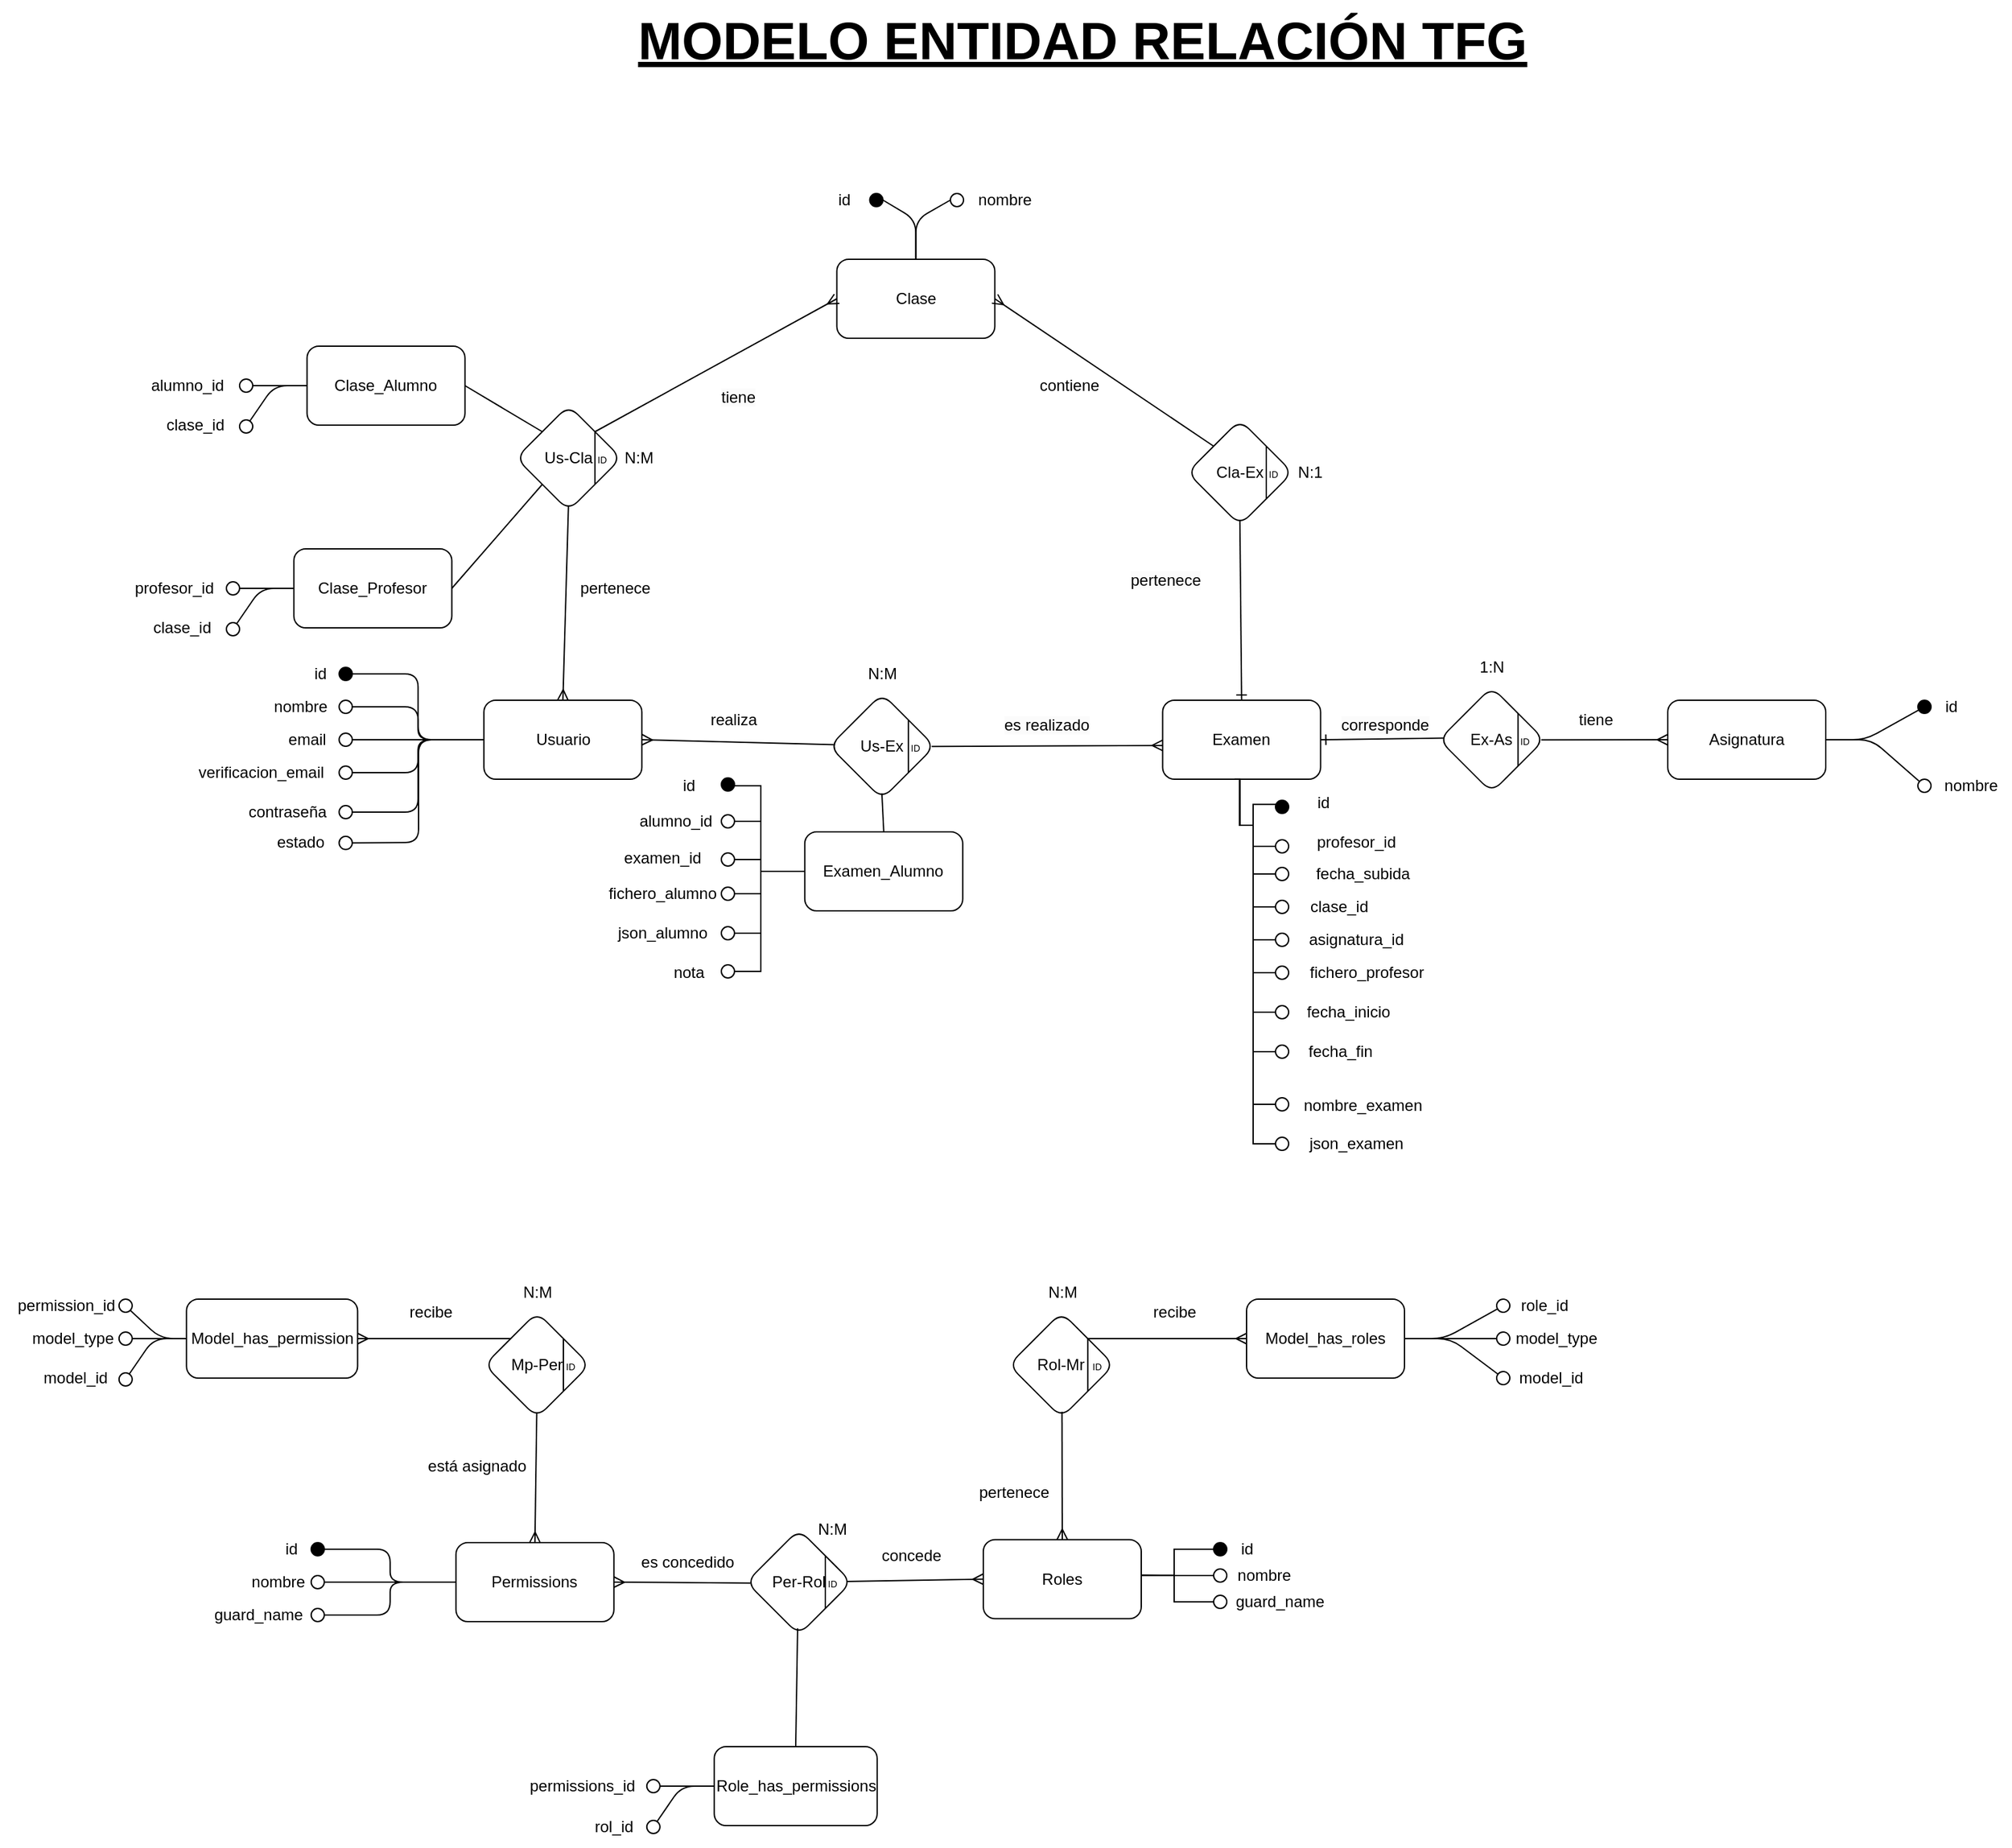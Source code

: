 <mxfile>
    <diagram id="fs26s8ENTE_4_NqMiJsl" name="Page-1">
        <mxGraphModel dx="785" dy="457" grid="1" gridSize="10" guides="1" tooltips="1" connect="1" arrows="1" fold="1" page="1" pageScale="1" pageWidth="850" pageHeight="1100" math="0" shadow="0">
            <root>
                <mxCell id="0"/>
                <mxCell id="1" parent="0"/>
                <mxCell id="604" value="&lt;font style=&quot;font-size: 40px;&quot;&gt;&lt;b&gt;&lt;u&gt;MODELO ENTIDAD RELACIÓN TFG&lt;/u&gt;&lt;/b&gt;&lt;/font&gt;" style="text;html=1;align=center;verticalAlign=middle;resizable=0;points=[];autosize=1;strokeColor=none;fillColor=none;" parent="1" vertex="1">
                    <mxGeometry x="620" y="33" width="700" height="60" as="geometry"/>
                </mxCell>
                <mxCell id="606" value="" style="edgeStyle=segmentEdgeStyle;endArrow=none;html=1;curved=0;rounded=0;endSize=8;startSize=8;sourcePerimeterSpacing=0;targetPerimeterSpacing=0;endFill=0;entryX=0.5;entryY=1;entryDx=0;entryDy=0;" parent="1" target="611" edge="1">
                    <mxGeometry width="100" relative="1" as="geometry">
                        <mxPoint x="1086" y="615.42" as="sourcePoint"/>
                        <mxPoint x="1261.25" y="625.42" as="targetPoint"/>
                        <Array as="points">
                            <mxPoint x="1090" y="615"/>
                            <mxPoint x="1090" y="660"/>
                            <mxPoint x="1100" y="660"/>
                            <mxPoint x="1100" y="676"/>
                        </Array>
                    </mxGeometry>
                </mxCell>
                <mxCell id="615" value="" style="edgeStyle=segmentEdgeStyle;endArrow=none;html=1;curved=0;rounded=0;endSize=8;startSize=8;sourcePerimeterSpacing=0;targetPerimeterSpacing=0;entryX=0.5;entryY=0;entryDx=0;entryDy=0;endFill=0;exitX=0.455;exitY=1.015;exitDx=0;exitDy=0;exitPerimeter=0;" parent="1" edge="1">
                    <mxGeometry width="100" relative="1" as="geometry">
                        <mxPoint x="1085.85" y="624.0" as="sourcePoint"/>
                        <mxPoint x="1117" y="644.1" as="targetPoint"/>
                        <Array as="points">
                            <mxPoint x="1090" y="624"/>
                            <mxPoint x="1090" y="660"/>
                            <mxPoint x="1100" y="660"/>
                            <mxPoint x="1100" y="644"/>
                        </Array>
                    </mxGeometry>
                </mxCell>
                <mxCell id="616" value="" style="edgeStyle=segmentEdgeStyle;endArrow=none;html=1;curved=0;rounded=0;endSize=8;startSize=8;sourcePerimeterSpacing=0;targetPerimeterSpacing=0;entryX=0.5;entryY=0;entryDx=0;entryDy=0;endFill=0;exitX=0.452;exitY=0.998;exitDx=0;exitDy=0;exitPerimeter=0;" parent="1" edge="1">
                    <mxGeometry width="100" relative="1" as="geometry">
                        <mxPoint x="1085.49" y="624.85" as="sourcePoint"/>
                        <mxPoint x="1117" y="721.97" as="targetPoint"/>
                        <Array as="points">
                            <mxPoint x="1090" y="625"/>
                            <mxPoint x="1090" y="660"/>
                            <mxPoint x="1100" y="660"/>
                            <mxPoint x="1100" y="722"/>
                        </Array>
                    </mxGeometry>
                </mxCell>
                <mxCell id="636" value="Examen" style="rounded=1;whiteSpace=wrap;html=1;" parent="1" vertex="1">
                    <mxGeometry x="1031.25" y="565" width="120" height="60" as="geometry"/>
                </mxCell>
                <mxCell id="663" value="Usuario" style="rounded=1;whiteSpace=wrap;html=1;" parent="1" vertex="1">
                    <mxGeometry x="515.63" y="565" width="120" height="60" as="geometry"/>
                </mxCell>
                <mxCell id="664" value="nombre" style="text;html=1;align=center;verticalAlign=middle;resizable=0;points=[];autosize=1;strokeColor=none;fillColor=none;" parent="1" vertex="1">
                    <mxGeometry x="345.63" y="555" width="60" height="30" as="geometry"/>
                </mxCell>
                <mxCell id="665" value="email" style="text;html=1;align=center;verticalAlign=middle;resizable=0;points=[];autosize=1;strokeColor=none;fillColor=none;" parent="1" vertex="1">
                    <mxGeometry x="355.63" y="580" width="50" height="30" as="geometry"/>
                </mxCell>
                <mxCell id="666" value="contraseña" style="text;html=1;align=center;verticalAlign=middle;resizable=0;points=[];autosize=1;strokeColor=none;fillColor=none;" parent="1" vertex="1">
                    <mxGeometry x="325.63" y="635" width="80" height="30" as="geometry"/>
                </mxCell>
                <mxCell id="667" value="verificacion_email" style="text;html=1;align=center;verticalAlign=middle;resizable=0;points=[];autosize=1;strokeColor=none;fillColor=none;" parent="1" vertex="1">
                    <mxGeometry x="285.63" y="605" width="120" height="30" as="geometry"/>
                </mxCell>
                <mxCell id="668" value="id" style="text;html=1;align=center;verticalAlign=middle;resizable=0;points=[];autosize=1;strokeColor=none;fillColor=none;" parent="1" vertex="1">
                    <mxGeometry x="375.63" y="530" width="30" height="30" as="geometry"/>
                </mxCell>
                <mxCell id="669" style="edgeStyle=none;html=1;entryX=0;entryY=0.5;entryDx=0;entryDy=0;endArrow=none;endFill=0;" parent="1" source="670" target="663" edge="1">
                    <mxGeometry relative="1" as="geometry">
                        <Array as="points">
                            <mxPoint x="465.63" y="545"/>
                            <mxPoint x="465.63" y="595"/>
                        </Array>
                    </mxGeometry>
                </mxCell>
                <mxCell id="670" value="" style="ellipse;whiteSpace=wrap;html=1;fillColor=#000000;fontColor=#ffffff;strokeColor=light-dark(#000000, #b2cbff);" parent="1" vertex="1">
                    <mxGeometry x="405.63" y="540" width="10" height="10" as="geometry"/>
                </mxCell>
                <mxCell id="671" value="" style="ellipse;whiteSpace=wrap;html=1;" parent="1" vertex="1">
                    <mxGeometry x="405.63" y="565" width="10" height="10" as="geometry"/>
                </mxCell>
                <mxCell id="672" style="edgeStyle=none;html=1;entryX=0;entryY=0.5;entryDx=0;entryDy=0;endArrow=none;endFill=0;" parent="1" source="673" target="663" edge="1">
                    <mxGeometry relative="1" as="geometry"/>
                </mxCell>
                <mxCell id="673" value="" style="ellipse;whiteSpace=wrap;html=1;" parent="1" vertex="1">
                    <mxGeometry x="405.63" y="590" width="10" height="10" as="geometry"/>
                </mxCell>
                <mxCell id="674" style="edgeStyle=none;html=1;entryX=0;entryY=0.5;entryDx=0;entryDy=0;endArrow=none;endFill=0;" parent="1" source="675" target="663" edge="1">
                    <mxGeometry relative="1" as="geometry">
                        <Array as="points">
                            <mxPoint x="465.63" y="620"/>
                            <mxPoint x="465.63" y="595"/>
                        </Array>
                    </mxGeometry>
                </mxCell>
                <mxCell id="675" value="" style="ellipse;whiteSpace=wrap;html=1;" parent="1" vertex="1">
                    <mxGeometry x="405.63" y="615" width="10" height="10" as="geometry"/>
                </mxCell>
                <mxCell id="676" style="edgeStyle=none;html=1;entryX=0;entryY=0.5;entryDx=0;entryDy=0;endArrow=none;endFill=0;" parent="1" source="677" target="663" edge="1">
                    <mxGeometry relative="1" as="geometry">
                        <Array as="points">
                            <mxPoint x="465.63" y="650"/>
                            <mxPoint x="465.63" y="595"/>
                        </Array>
                    </mxGeometry>
                </mxCell>
                <mxCell id="677" value="" style="ellipse;whiteSpace=wrap;html=1;" parent="1" vertex="1">
                    <mxGeometry x="405.63" y="645" width="10" height="10" as="geometry"/>
                </mxCell>
                <mxCell id="678" style="edgeStyle=none;html=1;endArrow=none;endFill=0;" parent="1" source="671" edge="1">
                    <mxGeometry relative="1" as="geometry">
                        <mxPoint x="515.63" y="595" as="targetPoint"/>
                        <Array as="points">
                            <mxPoint x="435.63" y="570"/>
                            <mxPoint x="465.63" y="570"/>
                            <mxPoint x="465.63" y="595"/>
                        </Array>
                    </mxGeometry>
                </mxCell>
                <mxCell id="682" value="&lt;span style=&quot;font-weight: normal;&quot;&gt;Asignatura&lt;/span&gt;" style="whiteSpace=wrap;html=1;rounded=1;fontStyle=1" parent="1" vertex="1">
                    <mxGeometry x="1415" y="565" width="120" height="60" as="geometry"/>
                </mxCell>
                <mxCell id="683" style="edgeStyle=none;html=1;entryX=1;entryY=0.5;entryDx=0;entryDy=0;endArrow=none;endFill=0;fontStyle=1" parent="1" source="684" target="682" edge="1">
                    <mxGeometry relative="1" as="geometry">
                        <Array as="points">
                            <mxPoint x="1565" y="595"/>
                        </Array>
                    </mxGeometry>
                </mxCell>
                <mxCell id="684" value="" style="ellipse;whiteSpace=wrap;html=1;fillColor=#000000;fontColor=#ffffff;strokeColor=light-dark(#000000, #b2cbff);fontStyle=1" parent="1" vertex="1">
                    <mxGeometry x="1605" y="565" width="10" height="10" as="geometry"/>
                </mxCell>
                <mxCell id="685" style="edgeStyle=none;html=1;entryX=1;entryY=0.5;entryDx=0;entryDy=0;endArrow=none;endFill=0;fontStyle=1" parent="1" source="686" target="682" edge="1">
                    <mxGeometry relative="1" as="geometry">
                        <Array as="points">
                            <mxPoint x="1570" y="595"/>
                        </Array>
                    </mxGeometry>
                </mxCell>
                <mxCell id="686" value="" style="ellipse;whiteSpace=wrap;html=1;fontStyle=1" parent="1" vertex="1">
                    <mxGeometry x="1605" y="625" width="10" height="10" as="geometry"/>
                </mxCell>
                <mxCell id="691" value="id" style="text;html=1;align=center;verticalAlign=middle;resizable=0;points=[];autosize=1;strokeColor=none;fillColor=none;rotation=0;fontStyle=0" parent="1" vertex="1">
                    <mxGeometry x="1615" y="555" width="30" height="30" as="geometry"/>
                </mxCell>
                <mxCell id="695" value="nombre" style="text;html=1;align=center;verticalAlign=middle;resizable=0;points=[];autosize=1;strokeColor=none;fillColor=none;" parent="1" vertex="1">
                    <mxGeometry x="1615" y="615" width="60" height="30" as="geometry"/>
                </mxCell>
                <mxCell id="700" value="Clase" style="whiteSpace=wrap;html=1;rounded=1;" parent="1" vertex="1">
                    <mxGeometry x="783.75" y="230" width="120" height="60" as="geometry"/>
                </mxCell>
                <mxCell id="702" value="" style="ellipse;whiteSpace=wrap;html=1;fillColor=#000000;fontColor=#ffffff;strokeColor=light-dark(#000000, #b2cbff);" parent="1" vertex="1">
                    <mxGeometry x="808.75" y="180" width="10" height="10" as="geometry"/>
                </mxCell>
                <mxCell id="703" style="edgeStyle=none;html=1;entryX=0.5;entryY=0;entryDx=0;entryDy=0;endArrow=none;endFill=0;exitX=0;exitY=0.5;exitDx=0;exitDy=0;" parent="1" source="704" target="700" edge="1">
                    <mxGeometry relative="1" as="geometry">
                        <Array as="points">
                            <mxPoint x="843.75" y="200"/>
                        </Array>
                        <mxPoint x="898.75" y="180" as="sourcePoint"/>
                        <mxPoint x="843.78" y="190" as="targetPoint"/>
                    </mxGeometry>
                </mxCell>
                <mxCell id="704" value="" style="ellipse;whiteSpace=wrap;html=1;" parent="1" vertex="1">
                    <mxGeometry x="870" y="180" width="10" height="10" as="geometry"/>
                </mxCell>
                <mxCell id="705" value="id" style="text;html=1;align=center;verticalAlign=middle;resizable=0;points=[];autosize=1;strokeColor=none;fillColor=none;rotation=0;fontStyle=0" parent="1" vertex="1">
                    <mxGeometry x="774.38" y="170" width="30" height="30" as="geometry"/>
                </mxCell>
                <mxCell id="706" value="nombre" style="text;html=1;align=center;verticalAlign=middle;resizable=0;points=[];autosize=1;strokeColor=none;fillColor=none;rotation=0;" parent="1" vertex="1">
                    <mxGeometry x="880.63" y="170" width="60" height="30" as="geometry"/>
                </mxCell>
                <mxCell id="707" value="&lt;span style=&quot;color: rgb(0, 0, 0);&quot;&gt;Clase&lt;/span&gt;&lt;span style=&quot;color: rgb(0, 0, 0);&quot;&gt;_&lt;/span&gt;Profesor" style="rounded=1;whiteSpace=wrap;html=1;" parent="1" vertex="1">
                    <mxGeometry x="371.25" y="450" width="120" height="60" as="geometry"/>
                </mxCell>
                <mxCell id="708" value="profesor_id" style="text;html=1;align=center;verticalAlign=middle;resizable=0;points=[];autosize=1;strokeColor=none;fillColor=none;rotation=0;" parent="1" vertex="1">
                    <mxGeometry x="240" y="465" width="80" height="30" as="geometry"/>
                </mxCell>
                <mxCell id="709" value="clase_id" style="text;html=1;align=center;verticalAlign=middle;resizable=0;points=[];autosize=1;strokeColor=none;fillColor=none;rotation=0;" parent="1" vertex="1">
                    <mxGeometry x="251.25" y="495" width="70" height="30" as="geometry"/>
                </mxCell>
                <mxCell id="713" style="edgeStyle=none;html=1;endArrow=none;endFill=0;entryX=0;entryY=0.5;entryDx=0;entryDy=0;" parent="1" source="714" target="707" edge="1">
                    <mxGeometry relative="1" as="geometry">
                        <mxPoint x="376.25" y="480" as="targetPoint"/>
                    </mxGeometry>
                </mxCell>
                <mxCell id="714" value="" style="ellipse;whiteSpace=wrap;html=1;strokeColor=#000000;fillColor=#FFFFFF;" parent="1" vertex="1">
                    <mxGeometry x="320" y="475" width="10" height="10" as="geometry"/>
                </mxCell>
                <mxCell id="715" style="edgeStyle=none;html=1;endArrow=none;endFill=0;entryX=0;entryY=0.5;entryDx=0;entryDy=0;" parent="1" source="716" target="707" edge="1">
                    <mxGeometry relative="1" as="geometry">
                        <Array as="points">
                            <mxPoint x="346.25" y="480"/>
                        </Array>
                        <mxPoint x="376.25" y="480" as="targetPoint"/>
                    </mxGeometry>
                </mxCell>
                <mxCell id="716" value="" style="ellipse;whiteSpace=wrap;html=1;strokeColor=#000000;fillColor=#FFFFFF;" parent="1" vertex="1">
                    <mxGeometry x="320" y="506" width="10" height="10" as="geometry"/>
                </mxCell>
                <mxCell id="728" value="Examen_Alumno" style="rounded=1;whiteSpace=wrap;html=1;" parent="1" vertex="1">
                    <mxGeometry x="759.38" y="665" width="120" height="60" as="geometry"/>
                </mxCell>
                <mxCell id="765" value="N:M" style="text;html=1;align=center;verticalAlign=middle;resizable=0;points=[];autosize=1;strokeColor=none;fillColor=none;rotation=0;" parent="1" vertex="1">
                    <mxGeometry x="793.13" y="530" width="50" height="30" as="geometry"/>
                </mxCell>
                <mxCell id="766" style="edgeStyle=none;html=1;startArrow=none;startFill=0;endArrow=ERmany;endFill=0;exitX=0.041;exitY=0.485;exitDx=0;exitDy=0;exitPerimeter=0;entryX=1;entryY=0.5;entryDx=0;entryDy=0;" parent="1" source="768" target="663" edge="1">
                    <mxGeometry relative="1" as="geometry">
                        <mxPoint x="845.2" y="598.1" as="sourcePoint"/>
                        <mxPoint x="745" y="591.9" as="targetPoint"/>
                    </mxGeometry>
                </mxCell>
                <mxCell id="767" style="edgeStyle=none;html=1;startArrow=none;startFill=0;endArrow=ERmany;endFill=0;exitX=0.921;exitY=0.504;exitDx=0;exitDy=0;entryX=0;entryY=0.572;entryDx=0;entryDy=0;exitPerimeter=0;entryPerimeter=0;" parent="1" source="770" target="636" edge="1">
                    <mxGeometry relative="1" as="geometry">
                        <mxPoint x="935" y="595" as="sourcePoint"/>
                        <mxPoint x="1055" y="718" as="targetPoint"/>
                    </mxGeometry>
                </mxCell>
                <mxCell id="768" value="Us-Ex" style="rhombus;whiteSpace=wrap;html=1;rounded=1;" parent="1" vertex="1">
                    <mxGeometry x="778.13" y="560" width="80" height="80" as="geometry"/>
                </mxCell>
                <mxCell id="769" value="" style="edgeStyle=none;orthogonalLoop=1;jettySize=auto;html=1;endArrow=none;endFill=0;exitX=1;exitY=0;exitDx=0;exitDy=0;entryX=1;entryY=1;entryDx=0;entryDy=0;" parent="1" source="768" target="768" edge="1">
                    <mxGeometry width="100" relative="1" as="geometry">
                        <mxPoint x="768.13" y="520" as="sourcePoint"/>
                        <mxPoint x="868.13" y="520" as="targetPoint"/>
                        <Array as="points"/>
                    </mxGeometry>
                </mxCell>
                <mxCell id="770" value="&lt;font style=&quot;font-size: 7px;&quot;&gt;ID&lt;/font&gt;" style="text;html=1;align=center;verticalAlign=middle;resizable=0;points=[];autosize=1;strokeColor=none;fillColor=none;" parent="1" vertex="1">
                    <mxGeometry x="828.13" y="585" width="30" height="30" as="geometry"/>
                </mxCell>
                <mxCell id="771" style="edgeStyle=none;html=1;entryX=0.498;entryY=0.948;entryDx=0;entryDy=0;endArrow=none;endFill=0;exitX=0.5;exitY=0;exitDx=0;exitDy=0;entryPerimeter=0;" parent="1" source="728" target="768" edge="1">
                    <mxGeometry relative="1" as="geometry">
                        <mxPoint x="875" y="625" as="targetPoint"/>
                        <mxPoint x="877" y="723" as="sourcePoint"/>
                    </mxGeometry>
                </mxCell>
                <mxCell id="772" value="1:N" style="text;html=1;align=center;verticalAlign=middle;resizable=0;points=[];autosize=1;strokeColor=none;fillColor=none;rotation=0;" parent="1" vertex="1">
                    <mxGeometry x="1261.25" y="525" width="40" height="30" as="geometry"/>
                </mxCell>
                <mxCell id="773" style="edgeStyle=none;html=1;startArrow=none;startFill=0;endArrow=ERone;endFill=0;exitX=0.041;exitY=0.485;exitDx=0;exitDy=0;exitPerimeter=0;entryX=1;entryY=0.5;entryDx=0;entryDy=0;" parent="1" source="775" edge="1">
                    <mxGeometry relative="1" as="geometry">
                        <mxPoint x="1231.45" y="598.1" as="sourcePoint"/>
                        <mxPoint x="1151.25" y="595" as="targetPoint"/>
                    </mxGeometry>
                </mxCell>
                <mxCell id="774" style="edgeStyle=none;html=1;startArrow=none;startFill=0;endArrow=ERmany;endFill=0;exitX=0.921;exitY=0.504;exitDx=0;exitDy=0;entryX=0;entryY=0.5;entryDx=0;entryDy=0;exitPerimeter=0;" parent="1" source="777" target="682" edge="1">
                    <mxGeometry relative="1" as="geometry">
                        <mxPoint x="1316.25" y="590" as="sourcePoint"/>
                        <mxPoint x="1412.25" y="594" as="targetPoint"/>
                    </mxGeometry>
                </mxCell>
                <mxCell id="775" value="Ex-As" style="rhombus;whiteSpace=wrap;html=1;rounded=1;" parent="1" vertex="1">
                    <mxGeometry x="1241.25" y="555" width="80" height="80" as="geometry"/>
                </mxCell>
                <mxCell id="776" value="" style="edgeStyle=none;orthogonalLoop=1;jettySize=auto;html=1;endArrow=none;endFill=0;exitX=1;exitY=0;exitDx=0;exitDy=0;entryX=1;entryY=1;entryDx=0;entryDy=0;" parent="1" source="775" target="775" edge="1">
                    <mxGeometry width="100" relative="1" as="geometry">
                        <mxPoint x="1231.25" y="515" as="sourcePoint"/>
                        <mxPoint x="1331.25" y="515" as="targetPoint"/>
                        <Array as="points"/>
                    </mxGeometry>
                </mxCell>
                <mxCell id="777" value="&lt;font style=&quot;font-size: 7px;&quot;&gt;ID&lt;/font&gt;" style="text;html=1;align=center;verticalAlign=middle;resizable=0;points=[];autosize=1;strokeColor=none;fillColor=none;" parent="1" vertex="1">
                    <mxGeometry x="1291.25" y="580" width="30" height="30" as="geometry"/>
                </mxCell>
                <mxCell id="780" style="edgeStyle=none;html=1;entryX=0.5;entryY=0;entryDx=0;entryDy=0;endArrow=none;endFill=0;exitX=1;exitY=0.5;exitDx=0;exitDy=0;" parent="1" source="702" target="700" edge="1">
                    <mxGeometry relative="1" as="geometry">
                        <Array as="points">
                            <mxPoint x="843.75" y="200"/>
                        </Array>
                        <mxPoint x="808.75" y="180" as="sourcePoint"/>
                        <mxPoint x="818.75" y="215" as="targetPoint"/>
                    </mxGeometry>
                </mxCell>
                <mxCell id="782" value="N:M" style="text;html=1;align=center;verticalAlign=middle;resizable=0;points=[];autosize=1;strokeColor=none;fillColor=none;rotation=0;" parent="1" vertex="1">
                    <mxGeometry x="608.12" y="366" width="50" height="30" as="geometry"/>
                </mxCell>
                <mxCell id="783" value="Us-Cla" style="rhombus;whiteSpace=wrap;html=1;rounded=1;" parent="1" vertex="1">
                    <mxGeometry x="540" y="341" width="80" height="80" as="geometry"/>
                </mxCell>
                <mxCell id="784" value="" style="edgeStyle=none;orthogonalLoop=1;jettySize=auto;html=1;endArrow=none;endFill=0;exitX=1;exitY=0;exitDx=0;exitDy=0;entryX=1;entryY=1;entryDx=0;entryDy=0;" parent="1" source="783" target="783" edge="1">
                    <mxGeometry width="100" relative="1" as="geometry">
                        <mxPoint x="530" y="301" as="sourcePoint"/>
                        <mxPoint x="630" y="301" as="targetPoint"/>
                        <Array as="points"/>
                    </mxGeometry>
                </mxCell>
                <mxCell id="785" value="&lt;font style=&quot;font-size: 7px;&quot;&gt;ID&lt;/font&gt;" style="text;html=1;align=center;verticalAlign=middle;resizable=0;points=[];autosize=1;strokeColor=none;fillColor=none;" parent="1" vertex="1">
                    <mxGeometry x="590" y="366" width="30" height="30" as="geometry"/>
                </mxCell>
                <mxCell id="786" style="edgeStyle=none;html=1;startArrow=none;startFill=0;endArrow=ERmany;endFill=0;exitX=0.498;exitY=0.957;exitDx=0;exitDy=0;entryX=0.5;entryY=0;entryDx=0;entryDy=0;exitPerimeter=0;" parent="1" source="783" target="663" edge="1">
                    <mxGeometry relative="1" as="geometry">
                        <mxPoint x="652.26" y="470" as="sourcePoint"/>
                        <mxPoint x="511.26" y="466" as="targetPoint"/>
                    </mxGeometry>
                </mxCell>
                <mxCell id="787" style="edgeStyle=none;html=1;entryX=0;entryY=1;entryDx=0;entryDy=0;endArrow=none;endFill=0;exitX=1;exitY=0.5;exitDx=0;exitDy=0;" parent="1" source="707" target="783" edge="1">
                    <mxGeometry relative="1" as="geometry">
                        <mxPoint x="540" y="412" as="targetPoint"/>
                        <mxPoint x="541" y="489" as="sourcePoint"/>
                    </mxGeometry>
                </mxCell>
                <mxCell id="788" value="&lt;span style=&quot;color: rgb(0, 0, 0);&quot;&gt;Clase&lt;/span&gt;&lt;span style=&quot;color: rgb(0, 0, 0);&quot;&gt;_Alumno&lt;/span&gt;" style="rounded=1;whiteSpace=wrap;html=1;" parent="1" vertex="1">
                    <mxGeometry x="381.26" y="296" width="120" height="60" as="geometry"/>
                </mxCell>
                <mxCell id="789" value="&lt;span style=&quot;color: rgb(0, 0, 0);&quot;&gt;alumno_id&lt;/span&gt;" style="text;html=1;align=center;verticalAlign=middle;resizable=0;points=[];autosize=1;strokeColor=none;fillColor=none;rotation=0;" parent="1" vertex="1">
                    <mxGeometry x="250.01" y="311" width="80" height="30" as="geometry"/>
                </mxCell>
                <mxCell id="790" value="clase_id" style="text;html=1;align=center;verticalAlign=middle;resizable=0;points=[];autosize=1;strokeColor=none;fillColor=none;rotation=0;" parent="1" vertex="1">
                    <mxGeometry x="261.26" y="341" width="70" height="30" as="geometry"/>
                </mxCell>
                <mxCell id="794" style="edgeStyle=none;html=1;endArrow=none;endFill=0;entryX=0;entryY=0.5;entryDx=0;entryDy=0;" parent="1" source="795" target="788" edge="1">
                    <mxGeometry relative="1" as="geometry">
                        <mxPoint x="386.26" y="326" as="targetPoint"/>
                    </mxGeometry>
                </mxCell>
                <mxCell id="795" value="" style="ellipse;whiteSpace=wrap;html=1;strokeColor=#000000;fillColor=#FFFFFF;" parent="1" vertex="1">
                    <mxGeometry x="330.01" y="321" width="10" height="10" as="geometry"/>
                </mxCell>
                <mxCell id="796" style="edgeStyle=none;html=1;endArrow=none;endFill=0;entryX=0;entryY=0.5;entryDx=0;entryDy=0;" parent="1" source="797" target="788" edge="1">
                    <mxGeometry relative="1" as="geometry">
                        <Array as="points">
                            <mxPoint x="356.26" y="326"/>
                        </Array>
                        <mxPoint x="386.26" y="326" as="targetPoint"/>
                    </mxGeometry>
                </mxCell>
                <mxCell id="797" value="" style="ellipse;whiteSpace=wrap;html=1;strokeColor=#000000;fillColor=#FFFFFF;" parent="1" vertex="1">
                    <mxGeometry x="330.01" y="352" width="10" height="10" as="geometry"/>
                </mxCell>
                <mxCell id="798" style="edgeStyle=none;html=1;entryX=0;entryY=0;entryDx=0;entryDy=0;endArrow=none;endFill=0;exitX=1;exitY=0.5;exitDx=0;exitDy=0;" parent="1" source="788" target="783" edge="1">
                    <mxGeometry relative="1" as="geometry">
                        <mxPoint x="565.63" y="295.5" as="targetPoint"/>
                        <mxPoint x="546.63" y="383.5" as="sourcePoint"/>
                    </mxGeometry>
                </mxCell>
                <mxCell id="799" style="edgeStyle=none;html=1;startArrow=none;startFill=0;endArrow=ERmany;endFill=0;exitX=1;exitY=0;exitDx=0;exitDy=0;entryX=0;entryY=0.5;entryDx=0;entryDy=0;" parent="1" source="783" target="700" edge="1">
                    <mxGeometry relative="1" as="geometry">
                        <mxPoint x="688.25" y="289" as="sourcePoint"/>
                        <mxPoint x="669.25" y="416" as="targetPoint"/>
                    </mxGeometry>
                </mxCell>
                <mxCell id="800" value="N:1" style="text;html=1;align=center;verticalAlign=middle;resizable=0;points=[];autosize=1;strokeColor=none;fillColor=none;rotation=0;" parent="1" vertex="1">
                    <mxGeometry x="1123.12" y="377" width="40" height="30" as="geometry"/>
                </mxCell>
                <mxCell id="801" value="Cla-Ex" style="rhombus;whiteSpace=wrap;html=1;rounded=1;" parent="1" vertex="1">
                    <mxGeometry x="1050" y="352" width="80" height="80" as="geometry"/>
                </mxCell>
                <mxCell id="802" value="" style="edgeStyle=none;orthogonalLoop=1;jettySize=auto;html=1;endArrow=none;endFill=0;exitX=1;exitY=0;exitDx=0;exitDy=0;entryX=1;entryY=1;entryDx=0;entryDy=0;" parent="1" source="801" target="801" edge="1">
                    <mxGeometry width="100" relative="1" as="geometry">
                        <mxPoint x="1040" y="312" as="sourcePoint"/>
                        <mxPoint x="1140" y="312" as="targetPoint"/>
                        <Array as="points"/>
                    </mxGeometry>
                </mxCell>
                <mxCell id="803" value="&lt;font style=&quot;font-size: 7px;&quot;&gt;ID&lt;/font&gt;" style="text;html=1;align=center;verticalAlign=middle;resizable=0;points=[];autosize=1;strokeColor=none;fillColor=none;" parent="1" vertex="1">
                    <mxGeometry x="1100" y="377" width="30" height="30" as="geometry"/>
                </mxCell>
                <mxCell id="804" style="edgeStyle=none;html=1;startArrow=none;startFill=0;endArrow=ERmany;endFill=0;exitX=0;exitY=0;exitDx=0;exitDy=0;entryX=1;entryY=0.5;entryDx=0;entryDy=0;" parent="1" source="801" target="700" edge="1">
                    <mxGeometry relative="1" as="geometry">
                        <mxPoint x="684.75" y="402" as="sourcePoint"/>
                        <mxPoint x="773.75" y="300" as="targetPoint"/>
                    </mxGeometry>
                </mxCell>
                <mxCell id="805" style="edgeStyle=none;html=1;startArrow=none;startFill=0;endArrow=ERone;endFill=0;exitX=0.499;exitY=0.955;exitDx=0;exitDy=0;entryX=0.5;entryY=0;entryDx=0;entryDy=0;exitPerimeter=0;" parent="1" source="801" target="636" edge="1">
                    <mxGeometry relative="1" as="geometry">
                        <mxPoint x="938" y="516" as="sourcePoint"/>
                        <mxPoint x="860" y="445" as="targetPoint"/>
                    </mxGeometry>
                </mxCell>
                <mxCell id="806" style="edgeStyle=none;html=1;entryX=0;entryY=0.5;entryDx=0;entryDy=0;endArrow=none;endFill=0;exitX=1;exitY=0.5;exitDx=0;exitDy=0;" parent="1" source="807" target="663" edge="1">
                    <mxGeometry relative="1" as="geometry">
                        <Array as="points">
                            <mxPoint x="466" y="673"/>
                            <mxPoint x="466" y="595"/>
                        </Array>
                        <mxPoint x="516" y="608.42" as="targetPoint"/>
                        <mxPoint x="415.63" y="698.42" as="sourcePoint"/>
                    </mxGeometry>
                </mxCell>
                <mxCell id="807" value="" style="ellipse;whiteSpace=wrap;html=1;" parent="1" vertex="1">
                    <mxGeometry x="405.63" y="668.42" width="10" height="10" as="geometry"/>
                </mxCell>
                <mxCell id="808" value="estado" style="text;html=1;align=center;verticalAlign=middle;resizable=0;points=[];autosize=1;strokeColor=none;fillColor=none;" parent="1" vertex="1">
                    <mxGeometry x="345.63" y="658.42" width="60" height="30" as="geometry"/>
                </mxCell>
                <mxCell id="809" value="realiza" style="text;html=1;align=center;verticalAlign=middle;resizable=0;points=[];autosize=1;strokeColor=none;fillColor=none;" parent="1" vertex="1">
                    <mxGeometry x="675" y="565" width="60" height="30" as="geometry"/>
                </mxCell>
                <mxCell id="810" value="&lt;span style=&quot;color: rgb(0, 0, 0);&quot;&gt;pertenece&lt;/span&gt;" style="text;html=1;align=center;verticalAlign=middle;resizable=0;points=[];autosize=1;strokeColor=none;fillColor=none;" parent="1" vertex="1">
                    <mxGeometry x="575" y="465" width="80" height="30" as="geometry"/>
                </mxCell>
                <mxCell id="811" value="tiene" style="text;html=1;align=center;verticalAlign=middle;resizable=0;points=[];autosize=1;strokeColor=none;fillColor=none;" parent="1" vertex="1">
                    <mxGeometry x="1335" y="565" width="50" height="30" as="geometry"/>
                </mxCell>
                <mxCell id="812" value="contiene" style="text;html=1;align=center;verticalAlign=middle;resizable=0;points=[];autosize=1;strokeColor=none;fillColor=none;" parent="1" vertex="1">
                    <mxGeometry x="925" y="311" width="70" height="30" as="geometry"/>
                </mxCell>
                <mxCell id="1022" value="Permissions" style="rounded=1;whiteSpace=wrap;html=1;" parent="1" vertex="1">
                    <mxGeometry x="494.38" y="1205" width="120" height="60" as="geometry"/>
                </mxCell>
                <mxCell id="1023" value="nombre" style="text;html=1;align=center;verticalAlign=middle;resizable=0;points=[];autosize=1;strokeColor=none;fillColor=none;" parent="1" vertex="1">
                    <mxGeometry x="329.38" y="1220" width="60" height="30" as="geometry"/>
                </mxCell>
                <mxCell id="1024" value="guard_name" style="text;html=1;align=center;verticalAlign=middle;resizable=0;points=[];autosize=1;strokeColor=none;fillColor=none;" parent="1" vertex="1">
                    <mxGeometry x="298.75" y="1245" width="90" height="30" as="geometry"/>
                </mxCell>
                <mxCell id="1027" value="id" style="text;html=1;align=center;verticalAlign=middle;resizable=0;points=[];autosize=1;strokeColor=none;fillColor=none;" parent="1" vertex="1">
                    <mxGeometry x="354.38" y="1195" width="30" height="30" as="geometry"/>
                </mxCell>
                <mxCell id="1029" value="" style="ellipse;whiteSpace=wrap;html=1;fillColor=#000000;fontColor=#ffffff;strokeColor=light-dark(#000000, #b2cbff);" parent="1" vertex="1">
                    <mxGeometry x="384.38" y="1205" width="10" height="10" as="geometry"/>
                </mxCell>
                <mxCell id="1031" style="edgeStyle=none;html=1;entryX=0;entryY=0.5;entryDx=0;entryDy=0;endArrow=none;endFill=0;" parent="1" source="1032" target="1022" edge="1">
                    <mxGeometry relative="1" as="geometry"/>
                </mxCell>
                <mxCell id="1032" value="" style="ellipse;whiteSpace=wrap;html=1;" parent="1" vertex="1">
                    <mxGeometry x="384.38" y="1230" width="10" height="10" as="geometry"/>
                </mxCell>
                <mxCell id="1033" style="edgeStyle=none;html=1;entryX=0;entryY=0.5;entryDx=0;entryDy=0;endArrow=none;endFill=0;" parent="1" source="1034" target="1022" edge="1">
                    <mxGeometry relative="1" as="geometry">
                        <Array as="points">
                            <mxPoint x="444.38" y="1260"/>
                            <mxPoint x="444.38" y="1235"/>
                        </Array>
                    </mxGeometry>
                </mxCell>
                <mxCell id="1034" value="" style="ellipse;whiteSpace=wrap;html=1;" parent="1" vertex="1">
                    <mxGeometry x="384.38" y="1255" width="10" height="10" as="geometry"/>
                </mxCell>
                <mxCell id="1037" style="edgeStyle=none;html=1;endArrow=none;endFill=0;" parent="1" edge="1">
                    <mxGeometry relative="1" as="geometry">
                        <mxPoint x="494.38" y="1235" as="targetPoint"/>
                        <Array as="points">
                            <mxPoint x="414.38" y="1210"/>
                            <mxPoint x="444.38" y="1210"/>
                            <mxPoint x="444.38" y="1235"/>
                        </Array>
                        <mxPoint x="394.38" y="1210" as="sourcePoint"/>
                    </mxGeometry>
                </mxCell>
                <mxCell id="1041" value="" style="edgeStyle=segmentEdgeStyle;endArrow=none;html=1;curved=0;rounded=0;endSize=8;startSize=8;sourcePerimeterSpacing=0;targetPerimeterSpacing=0;entryX=0.5;entryY=0;entryDx=0;entryDy=0;endFill=0;exitX=1.005;exitY=0.451;exitDx=0;exitDy=0;exitPerimeter=0;" parent="1" source="1042" target="1051" edge="1">
                    <mxGeometry width="100" relative="1" as="geometry">
                        <mxPoint x="955.0" y="1262.75" as="sourcePoint"/>
                        <mxPoint x="1005.0" y="1302.75" as="targetPoint"/>
                        <Array as="points">
                            <mxPoint x="1040" y="1230"/>
                            <mxPoint x="1040" y="1250"/>
                            <mxPoint x="1075" y="1250"/>
                        </Array>
                    </mxGeometry>
                </mxCell>
                <mxCell id="1042" value="Roles" style="rounded=1;whiteSpace=wrap;html=1;" parent="1" vertex="1">
                    <mxGeometry x="895.0" y="1202.75" width="120" height="60" as="geometry"/>
                </mxCell>
                <mxCell id="1048" value="" style="ellipse;whiteSpace=wrap;html=1;fontStyle=0;fillColor=#000000;" parent="1" vertex="1">
                    <mxGeometry x="1070" y="1205" width="10" height="10" as="geometry"/>
                </mxCell>
                <mxCell id="1050" value="" style="ellipse;whiteSpace=wrap;html=1;" parent="1" vertex="1">
                    <mxGeometry x="1070" y="1225" width="10" height="10" as="geometry"/>
                </mxCell>
                <mxCell id="1051" value="" style="ellipse;whiteSpace=wrap;html=1;" parent="1" vertex="1">
                    <mxGeometry x="1070" y="1245" width="10" height="10" as="geometry"/>
                </mxCell>
                <mxCell id="1054" value="" style="edgeStyle=segmentEdgeStyle;endArrow=none;html=1;curved=0;rounded=0;endSize=8;startSize=8;sourcePerimeterSpacing=0;targetPerimeterSpacing=0;endFill=0;exitX=0;exitY=0.5;exitDx=0;exitDy=0;entryX=0.998;entryY=0.451;entryDx=0;entryDy=0;entryPerimeter=0;" parent="1" source="1050" target="1042" edge="1">
                    <mxGeometry width="100" relative="1" as="geometry">
                        <mxPoint x="1070.41" y="1263" as="sourcePoint"/>
                        <mxPoint x="1020" y="1230" as="targetPoint"/>
                        <Array as="points">
                            <mxPoint x="1030" y="1230"/>
                        </Array>
                    </mxGeometry>
                </mxCell>
                <mxCell id="1055" value="" style="edgeStyle=segmentEdgeStyle;endArrow=none;html=1;curved=0;rounded=0;endSize=8;startSize=8;sourcePerimeterSpacing=0;targetPerimeterSpacing=0;exitX=0.5;exitY=0;exitDx=0;exitDy=0;entryX=1;entryY=0.5;entryDx=0;entryDy=0;endFill=0;" parent="1" source="1048" target="1042" edge="1">
                    <mxGeometry width="100" relative="1" as="geometry">
                        <mxPoint x="925.75" y="1312.75" as="sourcePoint"/>
                        <mxPoint x="981.75" y="1262.75" as="targetPoint"/>
                        <Array as="points">
                            <mxPoint x="1075" y="1210"/>
                            <mxPoint x="1040" y="1210"/>
                            <mxPoint x="1040" y="1230"/>
                            <mxPoint x="1015" y="1230"/>
                        </Array>
                    </mxGeometry>
                </mxCell>
                <mxCell id="1061" value="Model_has_permission" style="rounded=1;whiteSpace=wrap;html=1;" parent="1" vertex="1">
                    <mxGeometry x="289.68" y="1020" width="130" height="60" as="geometry"/>
                </mxCell>
                <mxCell id="1062" value="&lt;span style=&quot;color: rgb(0, 0, 0); text-wrap-mode: wrap;&quot;&gt;permission&lt;/span&gt;_id" style="text;html=1;align=center;verticalAlign=middle;resizable=0;points=[];autosize=1;strokeColor=none;fillColor=none;rotation=0;" parent="1" vertex="1">
                    <mxGeometry x="148.43" y="1010" width="100" height="30" as="geometry"/>
                </mxCell>
                <mxCell id="1063" value="&lt;span style=&quot;color: rgb(0, 0, 0);&quot;&gt;model_id&lt;/span&gt;" style="text;html=1;align=center;verticalAlign=middle;resizable=0;points=[];autosize=1;strokeColor=none;fillColor=none;rotation=0;" parent="1" vertex="1">
                    <mxGeometry x="169.68" y="1065" width="70" height="30" as="geometry"/>
                </mxCell>
                <mxCell id="1064" style="edgeStyle=none;html=1;endArrow=none;endFill=0;entryX=0;entryY=0.5;entryDx=0;entryDy=0;" parent="1" source="1065" target="1061" edge="1">
                    <mxGeometry relative="1" as="geometry">
                        <mxPoint x="294.68" y="1050" as="targetPoint"/>
                    </mxGeometry>
                </mxCell>
                <mxCell id="1065" value="" style="ellipse;whiteSpace=wrap;html=1;strokeColor=#000000;fillColor=#FFFFFF;" parent="1" vertex="1">
                    <mxGeometry x="238.43" y="1045" width="10" height="10" as="geometry"/>
                </mxCell>
                <mxCell id="1066" style="edgeStyle=none;html=1;endArrow=none;endFill=0;entryX=0;entryY=0.5;entryDx=0;entryDy=0;" parent="1" source="1067" target="1061" edge="1">
                    <mxGeometry relative="1" as="geometry">
                        <Array as="points">
                            <mxPoint x="264.68" y="1050"/>
                        </Array>
                        <mxPoint x="294.68" y="1050" as="targetPoint"/>
                    </mxGeometry>
                </mxCell>
                <mxCell id="1067" value="" style="ellipse;whiteSpace=wrap;html=1;strokeColor=#000000;fillColor=#FFFFFF;" parent="1" vertex="1">
                    <mxGeometry x="238.43" y="1076" width="10" height="10" as="geometry"/>
                </mxCell>
                <mxCell id="1075" value="Role_has_permissions" style="rounded=1;whiteSpace=wrap;html=1;" parent="1" vertex="1">
                    <mxGeometry x="690.62" y="1360" width="123.75" height="60" as="geometry"/>
                </mxCell>
                <mxCell id="1076" value="&lt;span style=&quot;text-wrap-mode: wrap; color: rgb(0, 0, 0);&quot;&gt;permissions&lt;/span&gt;&lt;span style=&quot;color: rgb(0, 0, 0);&quot;&gt;_id&lt;/span&gt;" style="text;html=1;align=center;verticalAlign=middle;resizable=0;points=[];autosize=1;strokeColor=none;fillColor=none;rotation=0;" parent="1" vertex="1">
                    <mxGeometry x="540" y="1375" width="100" height="30" as="geometry"/>
                </mxCell>
                <mxCell id="1077" value="rol_id" style="text;html=1;align=center;verticalAlign=middle;resizable=0;points=[];autosize=1;strokeColor=none;fillColor=none;rotation=0;" parent="1" vertex="1">
                    <mxGeometry x="589.37" y="1406" width="50" height="30" as="geometry"/>
                </mxCell>
                <mxCell id="1078" style="edgeStyle=none;html=1;endArrow=none;endFill=0;entryX=0;entryY=0.5;entryDx=0;entryDy=0;" parent="1" source="1079" target="1075" edge="1">
                    <mxGeometry relative="1" as="geometry">
                        <mxPoint x="695.62" y="1390" as="targetPoint"/>
                    </mxGeometry>
                </mxCell>
                <mxCell id="1079" value="" style="ellipse;whiteSpace=wrap;html=1;strokeColor=#000000;fillColor=#FFFFFF;" parent="1" vertex="1">
                    <mxGeometry x="639.37" y="1385" width="10" height="10" as="geometry"/>
                </mxCell>
                <mxCell id="1080" style="edgeStyle=none;html=1;endArrow=none;endFill=0;entryX=0;entryY=0.5;entryDx=0;entryDy=0;" parent="1" source="1081" target="1075" edge="1">
                    <mxGeometry relative="1" as="geometry">
                        <Array as="points">
                            <mxPoint x="665.62" y="1390"/>
                        </Array>
                        <mxPoint x="695.62" y="1390" as="targetPoint"/>
                    </mxGeometry>
                </mxCell>
                <mxCell id="1081" value="" style="ellipse;whiteSpace=wrap;html=1;strokeColor=#000000;fillColor=#FFFFFF;" parent="1" vertex="1">
                    <mxGeometry x="639.37" y="1416" width="10" height="10" as="geometry"/>
                </mxCell>
                <mxCell id="1083" value="Per-Rol" style="rhombus;whiteSpace=wrap;html=1;rounded=1;" parent="1" vertex="1">
                    <mxGeometry x="714.99" y="1195" width="80" height="80" as="geometry"/>
                </mxCell>
                <mxCell id="1084" value="" style="edgeStyle=none;orthogonalLoop=1;jettySize=auto;html=1;endArrow=none;endFill=0;exitX=1;exitY=0;exitDx=0;exitDy=0;entryX=1;entryY=1;entryDx=0;entryDy=0;" parent="1" source="1083" target="1083" edge="1">
                    <mxGeometry width="100" relative="1" as="geometry">
                        <mxPoint x="704.99" y="1155" as="sourcePoint"/>
                        <mxPoint x="804.99" y="1155" as="targetPoint"/>
                        <Array as="points"/>
                    </mxGeometry>
                </mxCell>
                <mxCell id="1085" value="&lt;font style=&quot;font-size: 7px;&quot;&gt;ID&lt;/font&gt;" style="text;html=1;align=center;verticalAlign=middle;resizable=0;points=[];autosize=1;strokeColor=none;fillColor=none;" parent="1" vertex="1">
                    <mxGeometry x="764.99" y="1220" width="30" height="30" as="geometry"/>
                </mxCell>
                <mxCell id="1086" value="N:M" style="text;html=1;align=center;verticalAlign=middle;resizable=0;points=[];autosize=1;strokeColor=none;fillColor=none;rotation=0;" parent="1" vertex="1">
                    <mxGeometry x="531" y="1000" width="50" height="30" as="geometry"/>
                </mxCell>
                <mxCell id="1087" value="&lt;span style=&quot;color: rgb(0, 0, 0);&quot;&gt;Mp-Per&lt;/span&gt;" style="rhombus;whiteSpace=wrap;html=1;rounded=1;" parent="1" vertex="1">
                    <mxGeometry x="516" y="1030" width="80" height="80" as="geometry"/>
                </mxCell>
                <mxCell id="1088" value="" style="edgeStyle=none;orthogonalLoop=1;jettySize=auto;html=1;endArrow=none;endFill=0;exitX=1;exitY=0;exitDx=0;exitDy=0;entryX=1;entryY=1;entryDx=0;entryDy=0;" parent="1" source="1087" target="1087" edge="1">
                    <mxGeometry width="100" relative="1" as="geometry">
                        <mxPoint x="506" y="990" as="sourcePoint"/>
                        <mxPoint x="606" y="990" as="targetPoint"/>
                        <Array as="points"/>
                    </mxGeometry>
                </mxCell>
                <mxCell id="1089" value="&lt;font style=&quot;font-size: 7px;&quot;&gt;ID&lt;/font&gt;" style="text;html=1;align=center;verticalAlign=middle;resizable=0;points=[];autosize=1;strokeColor=none;fillColor=none;" parent="1" vertex="1">
                    <mxGeometry x="566" y="1055" width="30" height="30" as="geometry"/>
                </mxCell>
                <mxCell id="1090" value="N:M" style="text;html=1;align=center;verticalAlign=middle;resizable=0;points=[];autosize=1;strokeColor=none;fillColor=none;rotation=0;" parent="1" vertex="1">
                    <mxGeometry x="930.0" y="1000" width="50" height="30" as="geometry"/>
                </mxCell>
                <mxCell id="1091" value="Rol-Mr" style="rhombus;whiteSpace=wrap;html=1;rounded=1;" parent="1" vertex="1">
                    <mxGeometry x="914.38" y="1030" width="80" height="80" as="geometry"/>
                </mxCell>
                <mxCell id="1092" value="" style="edgeStyle=none;orthogonalLoop=1;jettySize=auto;html=1;endArrow=none;endFill=0;exitX=1;exitY=0;exitDx=0;exitDy=0;entryX=1;entryY=1;entryDx=0;entryDy=0;" parent="1" source="1091" target="1091" edge="1">
                    <mxGeometry width="100" relative="1" as="geometry">
                        <mxPoint x="906.88" y="1002" as="sourcePoint"/>
                        <mxPoint x="1006.88" y="1002" as="targetPoint"/>
                        <Array as="points"/>
                    </mxGeometry>
                </mxCell>
                <mxCell id="1093" value="&lt;font style=&quot;font-size: 7px;&quot;&gt;ID&lt;/font&gt;" style="text;html=1;align=center;verticalAlign=middle;resizable=0;points=[];autosize=1;strokeColor=none;fillColor=none;" parent="1" vertex="1">
                    <mxGeometry x="966.25" y="1055" width="30" height="30" as="geometry"/>
                </mxCell>
                <mxCell id="1094" style="edgeStyle=none;html=1;startArrow=none;startFill=0;endArrow=ERmany;endFill=0;exitX=0.497;exitY=0.959;exitDx=0;exitDy=0;entryX=0.5;entryY=0;entryDx=0;entryDy=0;exitPerimeter=0;" parent="1" source="1087" target="1022" edge="1">
                    <mxGeometry relative="1" as="geometry">
                        <mxPoint x="556.38" y="1067" as="sourcePoint"/>
                        <mxPoint x="552.38" y="1214" as="targetPoint"/>
                    </mxGeometry>
                </mxCell>
                <mxCell id="1097" style="edgeStyle=none;html=1;entryX=0;entryY=0;entryDx=0;entryDy=0;endArrow=none;endFill=0;exitX=1;exitY=0.5;exitDx=0;exitDy=0;startArrow=ERmany;startFill=0;" parent="1" source="1061" target="1087" edge="1">
                    <mxGeometry relative="1" as="geometry">
                        <mxPoint x="428.75" y="1100.5" as="targetPoint"/>
                        <mxPoint x="359.75" y="1179.5" as="sourcePoint"/>
                    </mxGeometry>
                </mxCell>
                <mxCell id="1098" style="edgeStyle=none;html=1;startArrow=none;startFill=0;endArrow=ERmany;endFill=0;exitX=0.04;exitY=0.509;exitDx=0;exitDy=0;entryX=1;entryY=0.5;entryDx=0;entryDy=0;exitPerimeter=0;" parent="1" source="1083" target="1022" edge="1">
                    <mxGeometry relative="1" as="geometry">
                        <mxPoint x="864.38" y="1150" as="sourcePoint"/>
                        <mxPoint x="734.38" y="1265" as="targetPoint"/>
                    </mxGeometry>
                </mxCell>
                <mxCell id="1099" style="edgeStyle=none;html=1;startArrow=none;startFill=0;endArrow=ERmany;endFill=0;entryX=0;entryY=0.5;entryDx=0;entryDy=0;exitX=0.958;exitY=0.493;exitDx=0;exitDy=0;exitPerimeter=0;" parent="1" source="1083" target="1042" edge="1">
                    <mxGeometry relative="1" as="geometry">
                        <mxPoint x="800" y="1240" as="sourcePoint"/>
                        <mxPoint x="790.01" y="1297" as="targetPoint"/>
                    </mxGeometry>
                </mxCell>
                <mxCell id="1100" style="edgeStyle=none;html=1;startArrow=none;startFill=0;endArrow=ERmany;endFill=0;exitX=0.505;exitY=0.946;exitDx=0;exitDy=0;entryX=0.5;entryY=0;entryDx=0;entryDy=0;exitPerimeter=0;" parent="1" source="1091" target="1042" edge="1">
                    <mxGeometry relative="1" as="geometry">
                        <mxPoint x="890.38" y="1127.75" as="sourcePoint"/>
                        <mxPoint x="1024.38" y="1157.75" as="targetPoint"/>
                    </mxGeometry>
                </mxCell>
                <mxCell id="1102" style="edgeStyle=none;html=1;endArrow=none;endFill=0;exitX=0.5;exitY=0;exitDx=0;exitDy=0;entryX=0.487;entryY=0.939;entryDx=0;entryDy=0;entryPerimeter=0;" parent="1" source="1075" target="1083" edge="1">
                    <mxGeometry relative="1" as="geometry">
                        <mxPoint x="753.75" y="1317" as="targetPoint"/>
                        <mxPoint x="665" y="1365" as="sourcePoint"/>
                    </mxGeometry>
                </mxCell>
                <mxCell id="1103" style="edgeStyle=none;html=1;endArrow=ERmany;endFill=0;exitX=1;exitY=0;exitDx=0;exitDy=0;entryX=0;entryY=0.5;entryDx=0;entryDy=0;" parent="1" source="1091" target="1104" edge="1">
                    <mxGeometry relative="1" as="geometry">
                        <mxPoint x="1035.63" y="1137.75" as="targetPoint"/>
                        <mxPoint x="950.0" y="1167.75" as="sourcePoint"/>
                    </mxGeometry>
                </mxCell>
                <mxCell id="1104" value="&lt;span style=&quot;font-weight: normal;&quot;&gt;Model_has_roles&lt;/span&gt;" style="whiteSpace=wrap;html=1;rounded=1;fontStyle=1" parent="1" vertex="1">
                    <mxGeometry x="1095.0" y="1020" width="120" height="60" as="geometry"/>
                </mxCell>
                <mxCell id="1105" style="edgeStyle=none;html=1;entryX=1;entryY=0.5;entryDx=0;entryDy=0;endArrow=none;endFill=0;fontStyle=1" parent="1" source="1106" target="1104" edge="1">
                    <mxGeometry relative="1" as="geometry">
                        <Array as="points">
                            <mxPoint x="1245.0" y="1050"/>
                        </Array>
                    </mxGeometry>
                </mxCell>
                <mxCell id="1106" value="" style="ellipse;whiteSpace=wrap;html=1;fillColor=#FFFFFF;fontColor=#ffffff;strokeColor=light-dark(#000000, #b2cbff);fontStyle=1" parent="1" vertex="1">
                    <mxGeometry x="1285.0" y="1020" width="10" height="10" as="geometry"/>
                </mxCell>
                <mxCell id="1107" style="edgeStyle=none;html=1;entryX=1;entryY=0.5;entryDx=0;entryDy=0;endArrow=none;endFill=0;fontStyle=1" parent="1" source="1108" target="1104" edge="1">
                    <mxGeometry relative="1" as="geometry">
                        <Array as="points">
                            <mxPoint x="1250.0" y="1050"/>
                        </Array>
                    </mxGeometry>
                </mxCell>
                <mxCell id="1108" value="" style="ellipse;whiteSpace=wrap;html=1;fontStyle=1" parent="1" vertex="1">
                    <mxGeometry x="1285.0" y="1075" width="10" height="10" as="geometry"/>
                </mxCell>
                <mxCell id="1109" value="role_id" style="text;html=1;align=center;verticalAlign=middle;resizable=0;points=[];autosize=1;strokeColor=none;fillColor=none;rotation=0;fontStyle=0" parent="1" vertex="1">
                    <mxGeometry x="1291.25" y="1010" width="60" height="30" as="geometry"/>
                </mxCell>
                <mxCell id="1110" value="&lt;span style=&quot;color: rgb(0, 0, 0);&quot;&gt;model_type&lt;/span&gt;" style="text;html=1;align=center;verticalAlign=middle;resizable=0;points=[];autosize=1;strokeColor=none;fillColor=none;" parent="1" vertex="1">
                    <mxGeometry x="1285.0" y="1035" width="90" height="30" as="geometry"/>
                </mxCell>
                <mxCell id="1113" value="está asignado " style="text;html=1;align=center;verticalAlign=middle;resizable=0;points=[];autosize=1;strokeColor=none;fillColor=none;" parent="1" vertex="1">
                    <mxGeometry x="460.38" y="1132" width="100" height="30" as="geometry"/>
                </mxCell>
                <mxCell id="1114" value="es concedido " style="text;html=1;align=center;verticalAlign=middle;resizable=0;points=[];autosize=1;strokeColor=none;fillColor=none;" parent="1" vertex="1">
                    <mxGeometry x="624.99" y="1205" width="90" height="30" as="geometry"/>
                </mxCell>
                <mxCell id="1115" value="concede " style="text;html=1;align=center;verticalAlign=middle;resizable=0;points=[];autosize=1;strokeColor=none;fillColor=none;" parent="1" vertex="1">
                    <mxGeometry x="804.99" y="1200" width="70" height="30" as="geometry"/>
                </mxCell>
                <mxCell id="1117" value="pertenece " style="text;html=1;align=center;verticalAlign=middle;resizable=0;points=[];autosize=1;strokeColor=none;fillColor=none;" parent="1" vertex="1">
                    <mxGeometry x="878.12" y="1151.5" width="80" height="30" as="geometry"/>
                </mxCell>
                <mxCell id="1118" value="N:M" style="text;html=1;align=center;verticalAlign=middle;resizable=0;points=[];autosize=1;strokeColor=none;fillColor=none;rotation=0;" parent="1" vertex="1">
                    <mxGeometry x="754.99" y="1180" width="50" height="30" as="geometry"/>
                </mxCell>
                <mxCell id="1120" value="&lt;span style=&quot;color: rgb(0, 0, 0); font-family: Helvetica; font-size: 12px; font-style: normal; font-variant-ligatures: normal; font-variant-caps: normal; font-weight: 400; letter-spacing: normal; orphans: 2; text-align: center; text-indent: 0px; text-transform: none; widows: 2; word-spacing: 0px; -webkit-text-stroke-width: 0px; white-space: nowrap; background-color: rgb(251, 251, 251); text-decoration-thickness: initial; text-decoration-style: initial; text-decoration-color: initial; float: none; display: inline !important;&quot;&gt;tiene&lt;/span&gt;" style="text;whiteSpace=wrap;html=1;" parent="1" vertex="1">
                    <mxGeometry x="693.75" y="321" width="90" height="40" as="geometry"/>
                </mxCell>
                <mxCell id="1121" value="&lt;span style=&quot;color: rgb(0, 0, 0); font-family: Helvetica; font-size: 12px; font-style: normal; font-variant-ligatures: normal; font-variant-caps: normal; font-weight: 400; letter-spacing: normal; orphans: 2; text-align: center; text-indent: 0px; text-transform: none; widows: 2; word-spacing: 0px; -webkit-text-stroke-width: 0px; white-space: nowrap; background-color: rgb(251, 251, 251); text-decoration-thickness: initial; text-decoration-style: initial; text-decoration-color: initial; display: inline !important; float: none;&quot;&gt;pertenece&lt;/span&gt;" style="text;whiteSpace=wrap;html=1;" parent="1" vertex="1">
                    <mxGeometry x="1005" y="460" width="90" height="40" as="geometry"/>
                </mxCell>
                <mxCell id="1122" value="&lt;span style=&quot;color: rgb(0, 0, 0); font-family: Helvetica; font-size: 12px; font-style: normal; font-variant-ligatures: normal; font-variant-caps: normal; font-weight: 400; letter-spacing: normal; orphans: 2; text-align: center; text-indent: 0px; text-transform: none; widows: 2; word-spacing: 0px; -webkit-text-stroke-width: 0px; white-space: nowrap; background-color: rgb(251, 251, 251); text-decoration-thickness: initial; text-decoration-style: initial; text-decoration-color: initial; float: none; display: inline !important;&quot;&gt;es realizado&lt;/span&gt;" style="text;whiteSpace=wrap;html=1;" parent="1" vertex="1">
                    <mxGeometry x="909.38" y="570" width="90" height="40" as="geometry"/>
                </mxCell>
                <mxCell id="1123" value="&lt;span style=&quot;color: rgb(0, 0, 0); font-family: Helvetica; font-size: 12px; font-style: normal; font-variant-ligatures: normal; font-variant-caps: normal; font-weight: 400; letter-spacing: normal; orphans: 2; text-align: center; text-indent: 0px; text-transform: none; widows: 2; word-spacing: 0px; -webkit-text-stroke-width: 0px; white-space: nowrap; background-color: rgb(251, 251, 251); text-decoration-thickness: initial; text-decoration-style: initial; text-decoration-color: initial; float: none; display: inline !important;&quot;&gt;corresponde&lt;/span&gt;" style="text;whiteSpace=wrap;html=1;" parent="1" vertex="1">
                    <mxGeometry x="1165" y="570" width="90" height="40" as="geometry"/>
                </mxCell>
                <mxCell id="727" value="" style="edgeStyle=segmentEdgeStyle;endArrow=none;html=1;curved=0;rounded=0;endSize=8;startSize=8;sourcePerimeterSpacing=0;targetPerimeterSpacing=0;entryX=0.5;entryY=0;entryDx=0;entryDy=0;endFill=0;exitX=0;exitY=0.5;exitDx=0;exitDy=0;" parent="1" source="728" target="737" edge="1">
                    <mxGeometry width="100" relative="1" as="geometry">
                        <mxPoint x="756" y="686" as="sourcePoint"/>
                        <mxPoint x="716" y="736" as="targetPoint"/>
                        <Array as="points">
                            <mxPoint x="726" y="695"/>
                            <mxPoint x="726" y="712"/>
                        </Array>
                    </mxGeometry>
                </mxCell>
                <mxCell id="734" value="" style="ellipse;whiteSpace=wrap;html=1;fontStyle=0;fillColor=#000000;rotation=90;" parent="1" vertex="1">
                    <mxGeometry x="696" y="624" width="10" height="10" as="geometry"/>
                </mxCell>
                <mxCell id="735" value="" style="ellipse;whiteSpace=wrap;html=1;rotation=90;" parent="1" vertex="1">
                    <mxGeometry x="696" y="652" width="10" height="10" as="geometry"/>
                </mxCell>
                <mxCell id="736" value="" style="ellipse;whiteSpace=wrap;html=1;rotation=90;" parent="1" vertex="1">
                    <mxGeometry x="696" y="681" width="10" height="10" as="geometry"/>
                </mxCell>
                <mxCell id="737" value="" style="ellipse;whiteSpace=wrap;html=1;rotation=90;" parent="1" vertex="1">
                    <mxGeometry x="696" y="707" width="10" height="10" as="geometry"/>
                </mxCell>
                <mxCell id="738" value="" style="ellipse;whiteSpace=wrap;html=1;rotation=90;" parent="1" vertex="1">
                    <mxGeometry x="696" y="737" width="10" height="10" as="geometry"/>
                </mxCell>
                <mxCell id="739" value="" style="edgeStyle=segmentEdgeStyle;endArrow=none;html=1;curved=0;rounded=0;endSize=8;startSize=8;sourcePerimeterSpacing=0;targetPerimeterSpacing=0;exitX=0.5;exitY=0;exitDx=0;exitDy=0;entryX=0;entryY=0.5;entryDx=0;entryDy=0;endFill=0;" parent="1" source="734" target="728" edge="1">
                    <mxGeometry width="100" relative="1" as="geometry">
                        <mxPoint x="716" y="531" as="sourcePoint"/>
                        <mxPoint x="756" y="686" as="targetPoint"/>
                        <Array as="points">
                            <mxPoint x="726" y="630"/>
                            <mxPoint x="726" y="695"/>
                        </Array>
                    </mxGeometry>
                </mxCell>
                <mxCell id="741" value="" style="edgeStyle=segmentEdgeStyle;endArrow=none;html=1;curved=0;rounded=0;endSize=8;startSize=8;sourcePerimeterSpacing=0;targetPerimeterSpacing=0;exitX=0.5;exitY=0;exitDx=0;exitDy=0;entryX=0;entryY=0.5;entryDx=0;entryDy=0;endFill=0;" parent="1" target="728" edge="1">
                    <mxGeometry width="100" relative="1" as="geometry">
                        <mxPoint x="706" y="656" as="sourcePoint"/>
                        <mxPoint x="756" y="712" as="targetPoint"/>
                        <Array as="points">
                            <mxPoint x="706" y="657"/>
                            <mxPoint x="726" y="657"/>
                            <mxPoint x="726" y="695"/>
                        </Array>
                    </mxGeometry>
                </mxCell>
                <mxCell id="742" value="" style="edgeStyle=segmentEdgeStyle;endArrow=none;html=1;curved=0;rounded=0;endSize=8;startSize=8;sourcePerimeterSpacing=0;targetPerimeterSpacing=0;exitX=0.5;exitY=0;exitDx=0;exitDy=0;endFill=0;entryX=0;entryY=0.5;entryDx=0;entryDy=0;" parent="1" source="738" target="728" edge="1">
                    <mxGeometry width="100" relative="1" as="geometry">
                        <mxPoint x="706" y="738" as="sourcePoint"/>
                        <mxPoint x="756" y="682" as="targetPoint"/>
                        <Array as="points">
                            <mxPoint x="726" y="742"/>
                            <mxPoint x="726" y="695"/>
                        </Array>
                    </mxGeometry>
                </mxCell>
                <mxCell id="743" value="" style="ellipse;whiteSpace=wrap;html=1;rotation=90;" parent="1" vertex="1">
                    <mxGeometry x="696" y="766" width="10" height="10" as="geometry"/>
                </mxCell>
                <mxCell id="744" value="" style="edgeStyle=segmentEdgeStyle;endArrow=none;html=1;curved=0;rounded=0;endSize=8;startSize=8;sourcePerimeterSpacing=0;targetPerimeterSpacing=0;exitX=0.5;exitY=0;exitDx=0;exitDy=0;endFill=0;" parent="1" source="743" edge="1">
                    <mxGeometry width="100" relative="1" as="geometry">
                        <mxPoint x="706" y="767" as="sourcePoint"/>
                        <mxPoint x="726" y="691" as="targetPoint"/>
                        <Array as="points">
                            <mxPoint x="726" y="770"/>
                            <mxPoint x="726" y="714"/>
                        </Array>
                    </mxGeometry>
                </mxCell>
                <mxCell id="1130" value="" style="edgeStyle=segmentEdgeStyle;endArrow=none;html=1;curved=0;rounded=0;endSize=8;startSize=8;sourcePerimeterSpacing=0;targetPerimeterSpacing=0;exitX=0.5;exitY=0;exitDx=0;exitDy=0;entryX=0;entryY=0.5;entryDx=0;entryDy=0;endFill=0;" parent="1" source="736" target="728" edge="1">
                    <mxGeometry width="100" relative="1" as="geometry">
                        <mxPoint x="706" y="655" as="sourcePoint"/>
                        <mxPoint x="759" y="694" as="targetPoint"/>
                        <Array as="points">
                            <mxPoint x="726" y="686"/>
                            <mxPoint x="726" y="695"/>
                        </Array>
                    </mxGeometry>
                </mxCell>
                <mxCell id="729" value="json_alumno" style="text;html=1;align=center;verticalAlign=middle;resizable=0;points=[];autosize=1;strokeColor=none;fillColor=none;rotation=0;" parent="1" vertex="1">
                    <mxGeometry x="606" y="727" width="90" height="30" as="geometry"/>
                </mxCell>
                <mxCell id="730" value="fichero_alumno" style="text;html=1;align=center;verticalAlign=middle;resizable=0;points=[];autosize=1;strokeColor=none;fillColor=none;rotation=0;" parent="1" vertex="1">
                    <mxGeometry x="596" y="697" width="110" height="30" as="geometry"/>
                </mxCell>
                <mxCell id="731" value="examen_id" style="text;html=1;align=center;verticalAlign=middle;resizable=0;points=[];autosize=1;strokeColor=none;fillColor=none;rotation=0;" parent="1" vertex="1">
                    <mxGeometry x="611" y="670" width="80" height="30" as="geometry"/>
                </mxCell>
                <mxCell id="732" value="id" style="text;html=1;align=center;verticalAlign=middle;resizable=0;points=[];autosize=1;strokeColor=none;fillColor=none;rotation=0;" parent="1" vertex="1">
                    <mxGeometry x="656" y="615" width="30" height="30" as="geometry"/>
                </mxCell>
                <mxCell id="733" value="alumno_id" style="text;html=1;align=center;verticalAlign=middle;resizable=0;points=[];autosize=1;strokeColor=none;fillColor=none;rotation=0;" parent="1" vertex="1">
                    <mxGeometry x="621" y="642" width="80" height="30" as="geometry"/>
                </mxCell>
                <mxCell id="745" value="nota" style="text;html=1;align=center;verticalAlign=middle;resizable=0;points=[];autosize=1;strokeColor=none;fillColor=none;rotation=0;" parent="1" vertex="1">
                    <mxGeometry x="646" y="757" width="50" height="30" as="geometry"/>
                </mxCell>
                <mxCell id="611" value="" style="ellipse;whiteSpace=wrap;html=1;rotation=-90;" parent="1" vertex="1">
                    <mxGeometry x="1117" y="671" width="10" height="10" as="geometry"/>
                </mxCell>
                <mxCell id="613" value="" style="ellipse;whiteSpace=wrap;html=1;rotation=-90;fillColor=#000000;" parent="1" vertex="1">
                    <mxGeometry x="1117" y="641" width="10" height="10" as="geometry"/>
                </mxCell>
                <mxCell id="614" value="" style="ellipse;whiteSpace=wrap;html=1;rotation=-90;" parent="1" vertex="1">
                    <mxGeometry x="1117" y="717" width="10" height="10" as="geometry"/>
                </mxCell>
                <mxCell id="637" value="" style="ellipse;whiteSpace=wrap;html=1;fillColor=#FFFFFF;fontColor=#ffffff;strokeColor=light-dark(#000000, #b2cbff);rotation=-90;" parent="1" vertex="1">
                    <mxGeometry x="1117" y="897" width="10" height="10" as="geometry"/>
                </mxCell>
                <mxCell id="638" value="" style="edgeStyle=segmentEdgeStyle;endArrow=none;html=1;curved=0;rounded=0;endSize=8;startSize=8;sourcePerimeterSpacing=0;targetPerimeterSpacing=0;endFill=0;entryX=0.5;entryY=1;entryDx=0;entryDy=0;exitX=0.488;exitY=0.997;exitDx=0;exitDy=0;exitPerimeter=0;" parent="1" source="636" target="643" edge="1">
                    <mxGeometry width="100" relative="1" as="geometry">
                        <mxPoint x="1059" y="796" as="sourcePoint"/>
                        <mxPoint x="1054" y="747" as="targetPoint"/>
                        <Array as="points">
                            <mxPoint x="1090" y="660"/>
                            <mxPoint x="1100" y="660"/>
                            <mxPoint x="1100" y="802"/>
                        </Array>
                    </mxGeometry>
                </mxCell>
                <mxCell id="639" value="" style="edgeStyle=segmentEdgeStyle;endArrow=none;html=1;curved=0;rounded=0;endSize=8;startSize=8;sourcePerimeterSpacing=0;targetPerimeterSpacing=0;entryX=0.5;entryY=1;entryDx=0;entryDy=0;endFill=0;exitX=0.488;exitY=1.01;exitDx=0;exitDy=0;exitPerimeter=0;" parent="1" source="636" target="642" edge="1">
                    <mxGeometry width="100" relative="1" as="geometry">
                        <mxPoint x="1059" y="796" as="sourcePoint"/>
                        <mxPoint x="974" y="817" as="targetPoint"/>
                        <Array as="points">
                            <mxPoint x="1090" y="660"/>
                            <mxPoint x="1100" y="660"/>
                            <mxPoint x="1100" y="832"/>
                        </Array>
                    </mxGeometry>
                </mxCell>
                <mxCell id="640" value="" style="edgeStyle=segmentEdgeStyle;endArrow=none;html=1;curved=0;rounded=0;endSize=8;startSize=8;sourcePerimeterSpacing=0;targetPerimeterSpacing=0;entryX=0.5;entryY=1;entryDx=0;entryDy=0;endFill=0;exitX=0.49;exitY=1.013;exitDx=0;exitDy=0;exitPerimeter=0;" parent="1" source="636" target="641" edge="1">
                    <mxGeometry width="100" relative="1" as="geometry">
                        <mxPoint x="1059" y="796" as="sourcePoint"/>
                        <mxPoint x="1017" y="842" as="targetPoint"/>
                        <Array as="points">
                            <mxPoint x="1090" y="660"/>
                            <mxPoint x="1100" y="660"/>
                            <mxPoint x="1100" y="872"/>
                        </Array>
                    </mxGeometry>
                </mxCell>
                <mxCell id="641" value="" style="ellipse;whiteSpace=wrap;html=1;rotation=-90;" parent="1" vertex="1">
                    <mxGeometry x="1117" y="867" width="10" height="10" as="geometry"/>
                </mxCell>
                <mxCell id="642" value="" style="ellipse;whiteSpace=wrap;html=1;rotation=-90;" parent="1" vertex="1">
                    <mxGeometry x="1117" y="827" width="10" height="10" as="geometry"/>
                </mxCell>
                <mxCell id="643" value="" style="ellipse;whiteSpace=wrap;html=1;rotation=-90;" parent="1" vertex="1">
                    <mxGeometry x="1117" y="797" width="10" height="10" as="geometry"/>
                </mxCell>
                <mxCell id="644" value="" style="edgeStyle=segmentEdgeStyle;endArrow=none;html=1;curved=0;rounded=0;endSize=8;startSize=8;sourcePerimeterSpacing=0;targetPerimeterSpacing=0;endFill=0;entryX=0.5;entryY=0;entryDx=0;entryDy=0;" parent="1" target="637" edge="1">
                    <mxGeometry width="100" relative="1" as="geometry">
                        <mxPoint x="1090" y="630" as="sourcePoint"/>
                        <mxPoint x="1079" y="792" as="targetPoint"/>
                        <Array as="points">
                            <mxPoint x="1090" y="660"/>
                            <mxPoint x="1100" y="660"/>
                            <mxPoint x="1100" y="902"/>
                        </Array>
                    </mxGeometry>
                </mxCell>
                <mxCell id="651" value="" style="ellipse;whiteSpace=wrap;html=1;rotation=-90;" parent="1" vertex="1">
                    <mxGeometry x="1117" y="767" width="10" height="10" as="geometry"/>
                </mxCell>
                <mxCell id="652" value="" style="ellipse;whiteSpace=wrap;html=1;rotation=-90;" parent="1" vertex="1">
                    <mxGeometry x="1117" y="742" width="10" height="10" as="geometry"/>
                </mxCell>
                <mxCell id="653" value="" style="edgeStyle=segmentEdgeStyle;endArrow=none;html=1;curved=0;rounded=0;endSize=8;startSize=8;sourcePerimeterSpacing=0;targetPerimeterSpacing=0;endFill=0;entryX=0.5;entryY=0;entryDx=0;entryDy=0;" parent="1" target="651" edge="1">
                    <mxGeometry width="100" relative="1" as="geometry">
                        <mxPoint x="1090" y="630" as="sourcePoint"/>
                        <mxPoint x="1119" y="772" as="targetPoint"/>
                        <Array as="points">
                            <mxPoint x="1090" y="660"/>
                            <mxPoint x="1100" y="660"/>
                            <mxPoint x="1100" y="772"/>
                        </Array>
                    </mxGeometry>
                </mxCell>
                <mxCell id="654" value="" style="edgeStyle=segmentEdgeStyle;endArrow=none;html=1;curved=0;rounded=0;endSize=8;startSize=8;sourcePerimeterSpacing=0;targetPerimeterSpacing=0;entryX=0.5;entryY=0;entryDx=0;entryDy=0;endFill=0;exitX=0.488;exitY=1.003;exitDx=0;exitDy=0;exitPerimeter=0;" parent="1" source="636" target="652" edge="1">
                    <mxGeometry width="100" relative="1" as="geometry">
                        <mxPoint x="1090" y="620" as="sourcePoint"/>
                        <mxPoint x="1079" y="762" as="targetPoint"/>
                        <Array as="points">
                            <mxPoint x="1090" y="660"/>
                            <mxPoint x="1100" y="660"/>
                            <mxPoint x="1100" y="747"/>
                        </Array>
                    </mxGeometry>
                </mxCell>
                <mxCell id="655" value="" style="edgeStyle=segmentEdgeStyle;endArrow=none;html=1;curved=0;rounded=0;endSize=8;startSize=8;sourcePerimeterSpacing=0;targetPerimeterSpacing=0;entryX=0.5;entryY=1;entryDx=0;entryDy=0;endFill=0;exitX=0.455;exitY=0.998;exitDx=0;exitDy=0;exitPerimeter=0;" parent="1" source="636" target="656" edge="1">
                    <mxGeometry width="100" relative="1" as="geometry">
                        <mxPoint x="1039" y="791" as="sourcePoint"/>
                        <mxPoint x="1069" y="704" as="targetPoint"/>
                        <Array as="points">
                            <mxPoint x="1090" y="625"/>
                            <mxPoint x="1090" y="660"/>
                            <mxPoint x="1100" y="660"/>
                            <mxPoint x="1100" y="697"/>
                        </Array>
                    </mxGeometry>
                </mxCell>
                <mxCell id="656" value="" style="ellipse;whiteSpace=wrap;html=1;rotation=-90;" parent="1" vertex="1">
                    <mxGeometry x="1117" y="692" width="10" height="10" as="geometry"/>
                </mxCell>
                <mxCell id="645" value="id" style="text;html=1;align=center;verticalAlign=middle;resizable=0;points=[];autosize=1;strokeColor=none;fillColor=none;rotation=0;fontStyle=0" parent="1" vertex="1">
                    <mxGeometry x="1138" y="628.42" width="30" height="30" as="geometry"/>
                </mxCell>
                <mxCell id="646" value="clase_id" style="text;html=1;align=center;verticalAlign=middle;resizable=0;points=[];autosize=1;strokeColor=none;fillColor=none;rotation=0;" parent="1" vertex="1">
                    <mxGeometry x="1130" y="707" width="70" height="30" as="geometry"/>
                </mxCell>
                <mxCell id="647" value="fecha_subida" style="text;html=1;align=center;verticalAlign=middle;resizable=0;points=[];autosize=1;strokeColor=none;fillColor=none;rotation=0;" parent="1" vertex="1">
                    <mxGeometry x="1138" y="682" width="90" height="30" as="geometry"/>
                </mxCell>
                <mxCell id="648" value="profesor_id" style="text;html=1;align=center;verticalAlign=middle;resizable=0;points=[];autosize=1;strokeColor=none;fillColor=none;rotation=0;" parent="1" vertex="1">
                    <mxGeometry x="1138" y="658.42" width="80" height="30" as="geometry"/>
                </mxCell>
                <mxCell id="649" value="asignatura_id" style="text;html=1;align=center;verticalAlign=middle;resizable=0;points=[];autosize=1;strokeColor=none;fillColor=none;rotation=0;" parent="1" vertex="1">
                    <mxGeometry x="1128" y="732" width="100" height="30" as="geometry"/>
                </mxCell>
                <mxCell id="650" value="fichero_profesor" style="text;html=1;align=center;verticalAlign=middle;resizable=0;points=[];autosize=1;strokeColor=none;fillColor=none;rotation=0;" parent="1" vertex="1">
                    <mxGeometry x="1131.25" y="757" width="110" height="30" as="geometry"/>
                </mxCell>
                <mxCell id="657" value="fecha_inicio" style="text;html=1;align=center;verticalAlign=middle;resizable=0;points=[];autosize=1;strokeColor=none;fillColor=none;rotation=0;" parent="1" vertex="1">
                    <mxGeometry x="1127" y="787" width="90" height="30" as="geometry"/>
                </mxCell>
                <mxCell id="658" value="fecha_fin" style="text;html=1;align=center;verticalAlign=middle;resizable=0;points=[];autosize=1;strokeColor=none;fillColor=none;rotation=0;" parent="1" vertex="1">
                    <mxGeometry x="1131.25" y="817" width="70" height="30" as="geometry"/>
                </mxCell>
                <mxCell id="659" value="nombre_examen" style="text;html=1;align=center;verticalAlign=middle;resizable=0;points=[];autosize=1;strokeColor=none;fillColor=none;rotation=0;" parent="1" vertex="1">
                    <mxGeometry x="1128" y="858" width="110" height="30" as="geometry"/>
                </mxCell>
                <mxCell id="662" value="json_examen" style="text;html=1;align=center;verticalAlign=middle;resizable=0;points=[];autosize=1;strokeColor=none;fillColor=none;rotation=0;" parent="1" vertex="1">
                    <mxGeometry x="1133" y="887" width="90" height="30" as="geometry"/>
                </mxCell>
                <mxCell id="1044" value="&lt;span style=&quot;color: rgb(0, 0, 0);&quot;&gt;guard_name&lt;/span&gt;" style="text;html=1;align=center;verticalAlign=middle;resizable=0;points=[];autosize=1;strokeColor=none;fillColor=none;rotation=0;" parent="1" vertex="1">
                    <mxGeometry x="1075" y="1235" width="90" height="30" as="geometry"/>
                </mxCell>
                <mxCell id="1045" value="nombre" style="text;html=1;align=center;verticalAlign=middle;resizable=0;points=[];autosize=1;strokeColor=none;fillColor=none;rotation=0;" parent="1" vertex="1">
                    <mxGeometry x="1078" y="1215" width="60" height="30" as="geometry"/>
                </mxCell>
                <mxCell id="1046" value="id" style="text;html=1;align=center;verticalAlign=middle;resizable=0;points=[];autosize=1;strokeColor=none;fillColor=none;rotation=0;" parent="1" vertex="1">
                    <mxGeometry x="1080" y="1195" width="30" height="30" as="geometry"/>
                </mxCell>
                <mxCell id="1146" value="recibe" style="text;html=1;align=center;verticalAlign=middle;resizable=0;points=[];autosize=1;strokeColor=none;fillColor=none;" parent="1" vertex="1">
                    <mxGeometry x="445" y="1015" width="60" height="30" as="geometry"/>
                </mxCell>
                <mxCell id="1147" value="recibe" style="text;html=1;align=center;verticalAlign=middle;resizable=0;points=[];autosize=1;strokeColor=none;fillColor=none;" parent="1" vertex="1">
                    <mxGeometry x="1010" y="1015" width="60" height="30" as="geometry"/>
                </mxCell>
                <mxCell id="1148" style="edgeStyle=none;html=1;endArrow=none;endFill=0;entryX=0;entryY=0.5;entryDx=0;entryDy=0;exitX=1;exitY=1;exitDx=0;exitDy=0;" parent="1" source="1149" target="1061" edge="1">
                    <mxGeometry relative="1" as="geometry">
                        <Array as="points">
                            <mxPoint x="270" y="1050"/>
                        </Array>
                        <mxPoint x="282.2" y="1053.14" as="targetPoint"/>
                        <mxPoint x="238.434" y="1080.0" as="sourcePoint"/>
                    </mxGeometry>
                </mxCell>
                <mxCell id="1149" value="" style="ellipse;whiteSpace=wrap;html=1;strokeColor=#000000;fillColor=#FFFFFF;" parent="1" vertex="1">
                    <mxGeometry x="238.43" y="1020" width="10" height="10" as="geometry"/>
                </mxCell>
                <mxCell id="1151" value="&lt;span style=&quot;color: rgb(0, 0, 0);&quot;&gt;model_type&lt;/span&gt;" style="text;html=1;align=center;verticalAlign=middle;resizable=0;points=[];autosize=1;strokeColor=none;fillColor=none;rotation=0;" parent="1" vertex="1">
                    <mxGeometry x="158.43" y="1035" width="90" height="30" as="geometry"/>
                </mxCell>
                <mxCell id="1152" style="edgeStyle=none;html=1;entryX=1;entryY=0.5;entryDx=0;entryDy=0;endArrow=none;endFill=0;fontStyle=1" parent="1" source="1153" edge="1">
                    <mxGeometry relative="1" as="geometry">
                        <Array as="points">
                            <mxPoint x="1250.0" y="1050"/>
                        </Array>
                        <mxPoint x="1215" y="1050" as="targetPoint"/>
                    </mxGeometry>
                </mxCell>
                <mxCell id="1153" value="" style="ellipse;whiteSpace=wrap;html=1;fontStyle=1" parent="1" vertex="1">
                    <mxGeometry x="1285.0" y="1045" width="10" height="10" as="geometry"/>
                </mxCell>
                <mxCell id="1154" value="&lt;span style=&quot;color: rgb(0, 0, 0);&quot;&gt;model_id&lt;/span&gt;" style="text;html=1;align=center;verticalAlign=middle;resizable=0;points=[];autosize=1;strokeColor=none;fillColor=none;" parent="1" vertex="1">
                    <mxGeometry x="1291.25" y="1065" width="70" height="30" as="geometry"/>
                </mxCell>
            </root>
        </mxGraphModel>
    </diagram>
</mxfile>